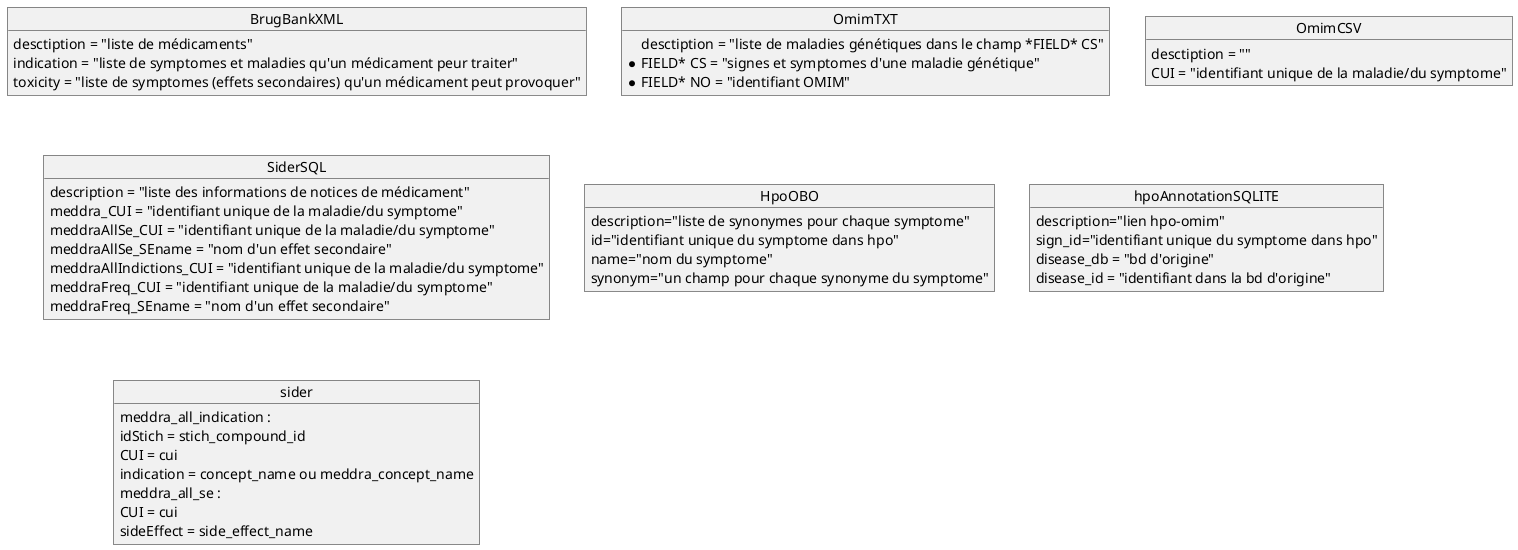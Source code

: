 @startuml Diagramme de Classes 


object BrugBankXML{
    desctiption = "liste de médicaments"
    
    indication = "liste de symptomes et maladies qu'un médicament peur traiter"
    toxicity = "liste de symptomes (effets secondaires) qu'un médicament peut provoquer"
}

object OmimTXT{
    desctiption = "liste de maladies génétiques dans le champ *FIELD* CS"
    *FIELD* CS = "signes et symptomes d'une maladie génétique"
    *FIELD* NO = "identifiant OMIM"
}

object OmimCSV{
    desctiption = ""
    CUI = "identifiant unique de la maladie/du symptome"
}

object SiderSQL{
    description = "liste des informations de notices de médicament"

    meddra_CUI = "identifiant unique de la maladie/du symptome"

    meddraAllSe_CUI = "identifiant unique de la maladie/du symptome"
    meddraAllSe_SEname = "nom d'un effet secondaire"

    meddraAllIndictions_CUI = "identifiant unique de la maladie/du symptome"

    meddraFreq_CUI = "identifiant unique de la maladie/du symptome"
    meddraFreq_SEname = "nom d'un effet secondaire"
}

object HpoOBO{
    description="liste de synonymes pour chaque symptome"
    id="identifiant unique du symptome dans hpo"
    name="nom du symptome"
    synonym="un champ pour chaque synonyme du symptome"
}

object hpoAnnotationSQLITE{
    description="lien hpo-omim"
    sign_id="identifiant unique du symptome dans hpo"
    disease_db = "bd d'origine"
    disease_id = "identifiant dans la bd d'origine"
}

object sider{
    meddra_all_indication :
        idStich = stich_compound_id
        CUI = cui
        indication = concept_name ou meddra_concept_name
    meddra_all_se :
        CUI = cui
        sideEffect = side_effect_name
}

@enduml 
